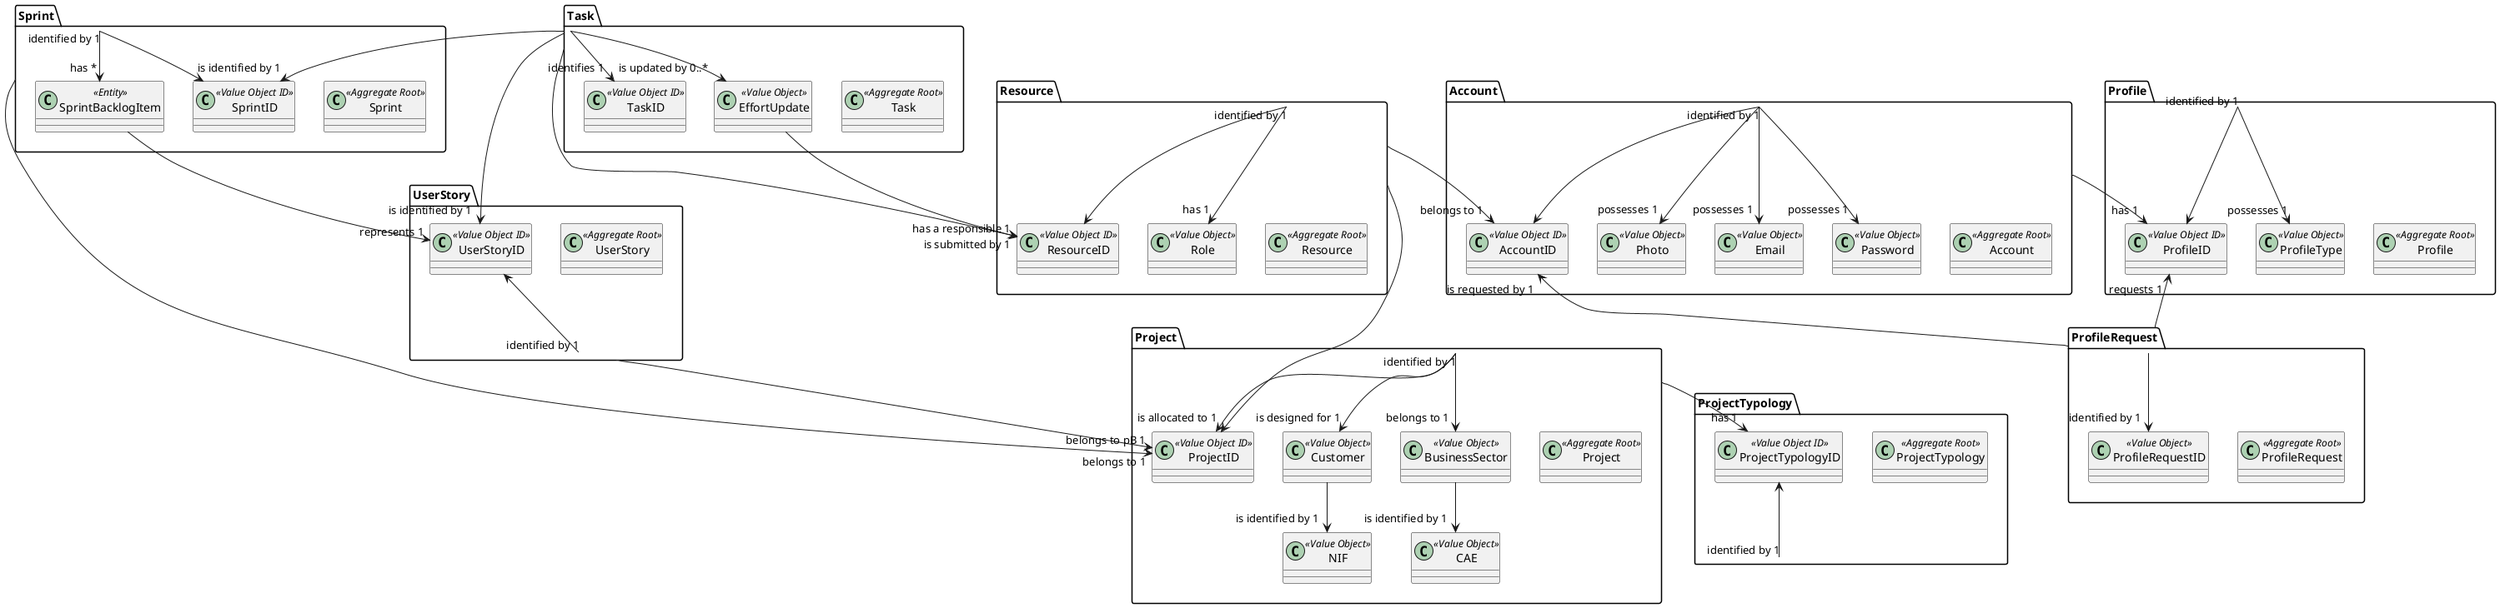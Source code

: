 @startuml
'https://plantuml.com/class-diagram

package Sprint{
class Sprint << Aggregate Root >>
class SprintBacklogItem << Entity >>
class SprintID << Value Object ID >>
}


package Project{
class Project << Aggregate Root >>
class ProjectID << Value Object ID >>
class BusinessSector << Value Object >>
class Customer << Value Object >>
class CAE << Value Object >>
class NIF << Value Object >>

}



package UserStory{
class UserStory << Aggregate Root >>
class UserStoryID << Value Object ID >>
}

package ProjectTypology{
class ProjectTypology << Aggregate Root >>
class ProjectTypologyID << Value Object ID >>
}


package Resource{
class Resource<< Aggregate Root >>
class ResourceID << Value Object ID >>
class Role << Value Object >>

}


package Task{
class Task << Aggregate Root >>
class EffortUpdate << Value Object >>
class TaskID << Value Object ID >>
}


package Account{
class Account << Aggregate Root >>
class Password << Value Object >>
class Email << Value Object >>
class Photo << Value Object >>
class AccountID << Value Object ID >>
}


package Profile{
class Profile << Aggregate Root >>
class ProfileID << Value Object ID >>
class ProfileType << Value Object >>
}

package ProfileRequest{
class ProfileRequest << Aggregate Root >>
class ProfileRequestID << Value Object >>

}

Sprint --> "belongs to 1" ProjectID
ProjectID <-- "identified by 1" Project
Sprint --> "has *" SprintBacklogItem
SprintID <-- "identified by 1" Sprint
SprintBacklogItem --> "represents 1" UserStoryID
UserStoryID <-- "identified by 1" UserStory
Project --> "has 1" ProjectTypologyID
ProjectTypologyID <-- "identified by 1" ProjectTypology
Project --> "belongs to 1" BusinessSector
Resource --> "is allocated to 1" ProjectID
ResourceID <-- "identified by 1" Resource
Resource --> "has 1" Role
EffortUpdate --> "is submitted by 1" ResourceID
Resource --> "belongs to 1" AccountID
AccountID <-- "identified by 1" Account
Account --> "possesses 1" Email
Account --> "possesses 1" Password
Account --> "possesses 1" Photo
Account --> "has 1" ProfileID
ProfileID <-- "identified by 1" Profile
Profile --> "possesses 1" ProfileType
TaskID "identifies 1" <-- Task
Task --> "is updated by 0..*" EffortUpdate
Task --> "has a responsible 1" ResourceID
UserStory --> "belongs to pB 1" ProjectID
ProfileID "requests 1" <-- ProfileRequest
ProfileRequest --> "is requested by 1" AccountID
ProfileRequest -->  "identified by 1" ProfileRequestID
Project --> "is designed for 1" Customer
BusinessSector --> "is identified by 1" CAE
Customer --> "is identified by 1" NIF
Task --> "is identified by 1" SprintID
Task --> "is identified by 1" UserStoryID
@enduml